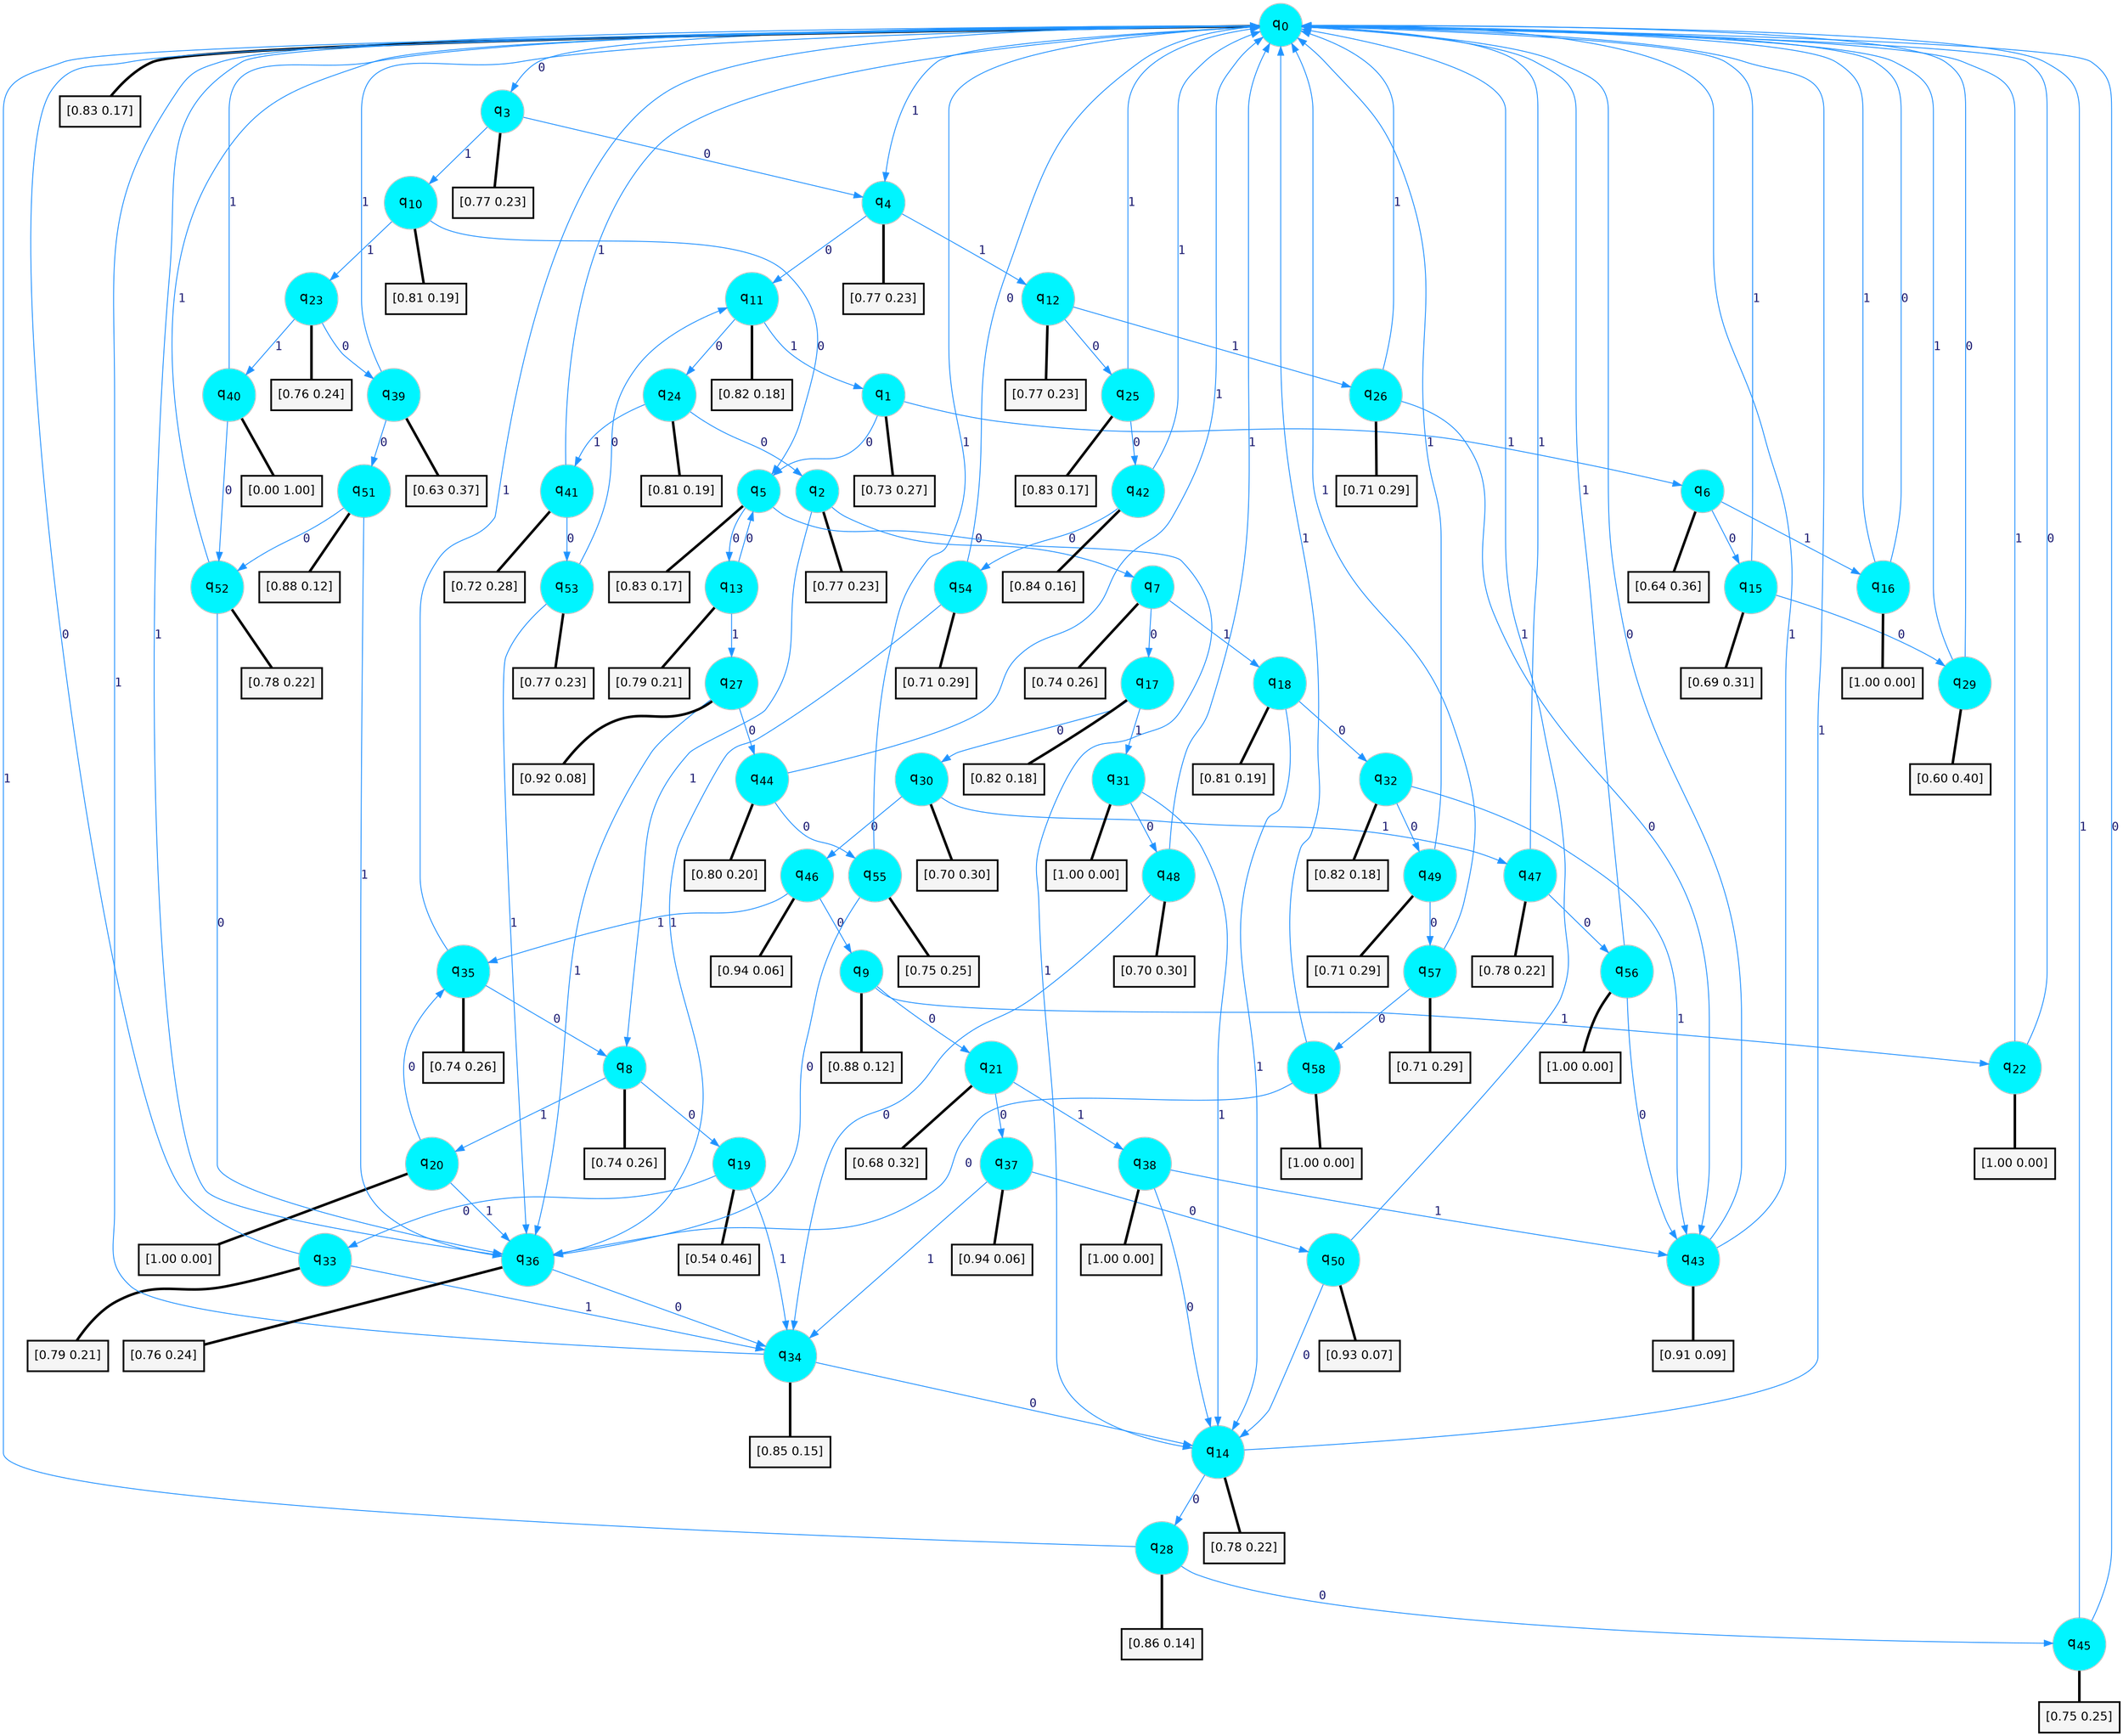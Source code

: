 digraph G {
graph [
bgcolor=transparent, dpi=300, rankdir=TD, size="40,25"];
node [
color=gray, fillcolor=turquoise1, fontcolor=black, fontname=Helvetica, fontsize=16, fontweight=bold, shape=circle, style=filled];
edge [
arrowsize=1, color=dodgerblue1, fontcolor=midnightblue, fontname=courier, fontweight=bold, penwidth=1, style=solid, weight=20];
0[label=<q<SUB>0</SUB>>];
1[label=<q<SUB>1</SUB>>];
2[label=<q<SUB>2</SUB>>];
3[label=<q<SUB>3</SUB>>];
4[label=<q<SUB>4</SUB>>];
5[label=<q<SUB>5</SUB>>];
6[label=<q<SUB>6</SUB>>];
7[label=<q<SUB>7</SUB>>];
8[label=<q<SUB>8</SUB>>];
9[label=<q<SUB>9</SUB>>];
10[label=<q<SUB>10</SUB>>];
11[label=<q<SUB>11</SUB>>];
12[label=<q<SUB>12</SUB>>];
13[label=<q<SUB>13</SUB>>];
14[label=<q<SUB>14</SUB>>];
15[label=<q<SUB>15</SUB>>];
16[label=<q<SUB>16</SUB>>];
17[label=<q<SUB>17</SUB>>];
18[label=<q<SUB>18</SUB>>];
19[label=<q<SUB>19</SUB>>];
20[label=<q<SUB>20</SUB>>];
21[label=<q<SUB>21</SUB>>];
22[label=<q<SUB>22</SUB>>];
23[label=<q<SUB>23</SUB>>];
24[label=<q<SUB>24</SUB>>];
25[label=<q<SUB>25</SUB>>];
26[label=<q<SUB>26</SUB>>];
27[label=<q<SUB>27</SUB>>];
28[label=<q<SUB>28</SUB>>];
29[label=<q<SUB>29</SUB>>];
30[label=<q<SUB>30</SUB>>];
31[label=<q<SUB>31</SUB>>];
32[label=<q<SUB>32</SUB>>];
33[label=<q<SUB>33</SUB>>];
34[label=<q<SUB>34</SUB>>];
35[label=<q<SUB>35</SUB>>];
36[label=<q<SUB>36</SUB>>];
37[label=<q<SUB>37</SUB>>];
38[label=<q<SUB>38</SUB>>];
39[label=<q<SUB>39</SUB>>];
40[label=<q<SUB>40</SUB>>];
41[label=<q<SUB>41</SUB>>];
42[label=<q<SUB>42</SUB>>];
43[label=<q<SUB>43</SUB>>];
44[label=<q<SUB>44</SUB>>];
45[label=<q<SUB>45</SUB>>];
46[label=<q<SUB>46</SUB>>];
47[label=<q<SUB>47</SUB>>];
48[label=<q<SUB>48</SUB>>];
49[label=<q<SUB>49</SUB>>];
50[label=<q<SUB>50</SUB>>];
51[label=<q<SUB>51</SUB>>];
52[label=<q<SUB>52</SUB>>];
53[label=<q<SUB>53</SUB>>];
54[label=<q<SUB>54</SUB>>];
55[label=<q<SUB>55</SUB>>];
56[label=<q<SUB>56</SUB>>];
57[label=<q<SUB>57</SUB>>];
58[label=<q<SUB>58</SUB>>];
59[label="[0.83 0.17]", shape=box,fontcolor=black, fontname=Helvetica, fontsize=14, penwidth=2, fillcolor=whitesmoke,color=black];
60[label="[0.73 0.27]", shape=box,fontcolor=black, fontname=Helvetica, fontsize=14, penwidth=2, fillcolor=whitesmoke,color=black];
61[label="[0.77 0.23]", shape=box,fontcolor=black, fontname=Helvetica, fontsize=14, penwidth=2, fillcolor=whitesmoke,color=black];
62[label="[0.77 0.23]", shape=box,fontcolor=black, fontname=Helvetica, fontsize=14, penwidth=2, fillcolor=whitesmoke,color=black];
63[label="[0.77 0.23]", shape=box,fontcolor=black, fontname=Helvetica, fontsize=14, penwidth=2, fillcolor=whitesmoke,color=black];
64[label="[0.83 0.17]", shape=box,fontcolor=black, fontname=Helvetica, fontsize=14, penwidth=2, fillcolor=whitesmoke,color=black];
65[label="[0.64 0.36]", shape=box,fontcolor=black, fontname=Helvetica, fontsize=14, penwidth=2, fillcolor=whitesmoke,color=black];
66[label="[0.74 0.26]", shape=box,fontcolor=black, fontname=Helvetica, fontsize=14, penwidth=2, fillcolor=whitesmoke,color=black];
67[label="[0.74 0.26]", shape=box,fontcolor=black, fontname=Helvetica, fontsize=14, penwidth=2, fillcolor=whitesmoke,color=black];
68[label="[0.88 0.12]", shape=box,fontcolor=black, fontname=Helvetica, fontsize=14, penwidth=2, fillcolor=whitesmoke,color=black];
69[label="[0.81 0.19]", shape=box,fontcolor=black, fontname=Helvetica, fontsize=14, penwidth=2, fillcolor=whitesmoke,color=black];
70[label="[0.82 0.18]", shape=box,fontcolor=black, fontname=Helvetica, fontsize=14, penwidth=2, fillcolor=whitesmoke,color=black];
71[label="[0.77 0.23]", shape=box,fontcolor=black, fontname=Helvetica, fontsize=14, penwidth=2, fillcolor=whitesmoke,color=black];
72[label="[0.79 0.21]", shape=box,fontcolor=black, fontname=Helvetica, fontsize=14, penwidth=2, fillcolor=whitesmoke,color=black];
73[label="[0.78 0.22]", shape=box,fontcolor=black, fontname=Helvetica, fontsize=14, penwidth=2, fillcolor=whitesmoke,color=black];
74[label="[0.69 0.31]", shape=box,fontcolor=black, fontname=Helvetica, fontsize=14, penwidth=2, fillcolor=whitesmoke,color=black];
75[label="[1.00 0.00]", shape=box,fontcolor=black, fontname=Helvetica, fontsize=14, penwidth=2, fillcolor=whitesmoke,color=black];
76[label="[0.82 0.18]", shape=box,fontcolor=black, fontname=Helvetica, fontsize=14, penwidth=2, fillcolor=whitesmoke,color=black];
77[label="[0.81 0.19]", shape=box,fontcolor=black, fontname=Helvetica, fontsize=14, penwidth=2, fillcolor=whitesmoke,color=black];
78[label="[0.54 0.46]", shape=box,fontcolor=black, fontname=Helvetica, fontsize=14, penwidth=2, fillcolor=whitesmoke,color=black];
79[label="[1.00 0.00]", shape=box,fontcolor=black, fontname=Helvetica, fontsize=14, penwidth=2, fillcolor=whitesmoke,color=black];
80[label="[0.68 0.32]", shape=box,fontcolor=black, fontname=Helvetica, fontsize=14, penwidth=2, fillcolor=whitesmoke,color=black];
81[label="[1.00 0.00]", shape=box,fontcolor=black, fontname=Helvetica, fontsize=14, penwidth=2, fillcolor=whitesmoke,color=black];
82[label="[0.76 0.24]", shape=box,fontcolor=black, fontname=Helvetica, fontsize=14, penwidth=2, fillcolor=whitesmoke,color=black];
83[label="[0.81 0.19]", shape=box,fontcolor=black, fontname=Helvetica, fontsize=14, penwidth=2, fillcolor=whitesmoke,color=black];
84[label="[0.83 0.17]", shape=box,fontcolor=black, fontname=Helvetica, fontsize=14, penwidth=2, fillcolor=whitesmoke,color=black];
85[label="[0.71 0.29]", shape=box,fontcolor=black, fontname=Helvetica, fontsize=14, penwidth=2, fillcolor=whitesmoke,color=black];
86[label="[0.92 0.08]", shape=box,fontcolor=black, fontname=Helvetica, fontsize=14, penwidth=2, fillcolor=whitesmoke,color=black];
87[label="[0.86 0.14]", shape=box,fontcolor=black, fontname=Helvetica, fontsize=14, penwidth=2, fillcolor=whitesmoke,color=black];
88[label="[0.60 0.40]", shape=box,fontcolor=black, fontname=Helvetica, fontsize=14, penwidth=2, fillcolor=whitesmoke,color=black];
89[label="[0.70 0.30]", shape=box,fontcolor=black, fontname=Helvetica, fontsize=14, penwidth=2, fillcolor=whitesmoke,color=black];
90[label="[1.00 0.00]", shape=box,fontcolor=black, fontname=Helvetica, fontsize=14, penwidth=2, fillcolor=whitesmoke,color=black];
91[label="[0.82 0.18]", shape=box,fontcolor=black, fontname=Helvetica, fontsize=14, penwidth=2, fillcolor=whitesmoke,color=black];
92[label="[0.79 0.21]", shape=box,fontcolor=black, fontname=Helvetica, fontsize=14, penwidth=2, fillcolor=whitesmoke,color=black];
93[label="[0.85 0.15]", shape=box,fontcolor=black, fontname=Helvetica, fontsize=14, penwidth=2, fillcolor=whitesmoke,color=black];
94[label="[0.74 0.26]", shape=box,fontcolor=black, fontname=Helvetica, fontsize=14, penwidth=2, fillcolor=whitesmoke,color=black];
95[label="[0.76 0.24]", shape=box,fontcolor=black, fontname=Helvetica, fontsize=14, penwidth=2, fillcolor=whitesmoke,color=black];
96[label="[0.94 0.06]", shape=box,fontcolor=black, fontname=Helvetica, fontsize=14, penwidth=2, fillcolor=whitesmoke,color=black];
97[label="[1.00 0.00]", shape=box,fontcolor=black, fontname=Helvetica, fontsize=14, penwidth=2, fillcolor=whitesmoke,color=black];
98[label="[0.63 0.37]", shape=box,fontcolor=black, fontname=Helvetica, fontsize=14, penwidth=2, fillcolor=whitesmoke,color=black];
99[label="[0.00 1.00]", shape=box,fontcolor=black, fontname=Helvetica, fontsize=14, penwidth=2, fillcolor=whitesmoke,color=black];
100[label="[0.72 0.28]", shape=box,fontcolor=black, fontname=Helvetica, fontsize=14, penwidth=2, fillcolor=whitesmoke,color=black];
101[label="[0.84 0.16]", shape=box,fontcolor=black, fontname=Helvetica, fontsize=14, penwidth=2, fillcolor=whitesmoke,color=black];
102[label="[0.91 0.09]", shape=box,fontcolor=black, fontname=Helvetica, fontsize=14, penwidth=2, fillcolor=whitesmoke,color=black];
103[label="[0.80 0.20]", shape=box,fontcolor=black, fontname=Helvetica, fontsize=14, penwidth=2, fillcolor=whitesmoke,color=black];
104[label="[0.75 0.25]", shape=box,fontcolor=black, fontname=Helvetica, fontsize=14, penwidth=2, fillcolor=whitesmoke,color=black];
105[label="[0.94 0.06]", shape=box,fontcolor=black, fontname=Helvetica, fontsize=14, penwidth=2, fillcolor=whitesmoke,color=black];
106[label="[0.78 0.22]", shape=box,fontcolor=black, fontname=Helvetica, fontsize=14, penwidth=2, fillcolor=whitesmoke,color=black];
107[label="[0.70 0.30]", shape=box,fontcolor=black, fontname=Helvetica, fontsize=14, penwidth=2, fillcolor=whitesmoke,color=black];
108[label="[0.71 0.29]", shape=box,fontcolor=black, fontname=Helvetica, fontsize=14, penwidth=2, fillcolor=whitesmoke,color=black];
109[label="[0.93 0.07]", shape=box,fontcolor=black, fontname=Helvetica, fontsize=14, penwidth=2, fillcolor=whitesmoke,color=black];
110[label="[0.88 0.12]", shape=box,fontcolor=black, fontname=Helvetica, fontsize=14, penwidth=2, fillcolor=whitesmoke,color=black];
111[label="[0.78 0.22]", shape=box,fontcolor=black, fontname=Helvetica, fontsize=14, penwidth=2, fillcolor=whitesmoke,color=black];
112[label="[0.77 0.23]", shape=box,fontcolor=black, fontname=Helvetica, fontsize=14, penwidth=2, fillcolor=whitesmoke,color=black];
113[label="[0.71 0.29]", shape=box,fontcolor=black, fontname=Helvetica, fontsize=14, penwidth=2, fillcolor=whitesmoke,color=black];
114[label="[0.75 0.25]", shape=box,fontcolor=black, fontname=Helvetica, fontsize=14, penwidth=2, fillcolor=whitesmoke,color=black];
115[label="[1.00 0.00]", shape=box,fontcolor=black, fontname=Helvetica, fontsize=14, penwidth=2, fillcolor=whitesmoke,color=black];
116[label="[0.71 0.29]", shape=box,fontcolor=black, fontname=Helvetica, fontsize=14, penwidth=2, fillcolor=whitesmoke,color=black];
117[label="[1.00 0.00]", shape=box,fontcolor=black, fontname=Helvetica, fontsize=14, penwidth=2, fillcolor=whitesmoke,color=black];
0->3 [label=0];
0->4 [label=1];
0->59 [arrowhead=none, penwidth=3,color=black];
1->5 [label=0];
1->6 [label=1];
1->60 [arrowhead=none, penwidth=3,color=black];
2->7 [label=0];
2->8 [label=1];
2->61 [arrowhead=none, penwidth=3,color=black];
3->4 [label=0];
3->10 [label=1];
3->62 [arrowhead=none, penwidth=3,color=black];
4->11 [label=0];
4->12 [label=1];
4->63 [arrowhead=none, penwidth=3,color=black];
5->13 [label=0];
5->14 [label=1];
5->64 [arrowhead=none, penwidth=3,color=black];
6->15 [label=0];
6->16 [label=1];
6->65 [arrowhead=none, penwidth=3,color=black];
7->17 [label=0];
7->18 [label=1];
7->66 [arrowhead=none, penwidth=3,color=black];
8->19 [label=0];
8->20 [label=1];
8->67 [arrowhead=none, penwidth=3,color=black];
9->21 [label=0];
9->22 [label=1];
9->68 [arrowhead=none, penwidth=3,color=black];
10->5 [label=0];
10->23 [label=1];
10->69 [arrowhead=none, penwidth=3,color=black];
11->24 [label=0];
11->1 [label=1];
11->70 [arrowhead=none, penwidth=3,color=black];
12->25 [label=0];
12->26 [label=1];
12->71 [arrowhead=none, penwidth=3,color=black];
13->5 [label=0];
13->27 [label=1];
13->72 [arrowhead=none, penwidth=3,color=black];
14->28 [label=0];
14->0 [label=1];
14->73 [arrowhead=none, penwidth=3,color=black];
15->29 [label=0];
15->0 [label=1];
15->74 [arrowhead=none, penwidth=3,color=black];
16->0 [label=0];
16->0 [label=1];
16->75 [arrowhead=none, penwidth=3,color=black];
17->30 [label=0];
17->31 [label=1];
17->76 [arrowhead=none, penwidth=3,color=black];
18->32 [label=0];
18->14 [label=1];
18->77 [arrowhead=none, penwidth=3,color=black];
19->33 [label=0];
19->34 [label=1];
19->78 [arrowhead=none, penwidth=3,color=black];
20->35 [label=0];
20->36 [label=1];
20->79 [arrowhead=none, penwidth=3,color=black];
21->37 [label=0];
21->38 [label=1];
21->80 [arrowhead=none, penwidth=3,color=black];
22->0 [label=0];
22->0 [label=1];
22->81 [arrowhead=none, penwidth=3,color=black];
23->39 [label=0];
23->40 [label=1];
23->82 [arrowhead=none, penwidth=3,color=black];
24->2 [label=0];
24->41 [label=1];
24->83 [arrowhead=none, penwidth=3,color=black];
25->42 [label=0];
25->0 [label=1];
25->84 [arrowhead=none, penwidth=3,color=black];
26->43 [label=0];
26->0 [label=1];
26->85 [arrowhead=none, penwidth=3,color=black];
27->44 [label=0];
27->36 [label=1];
27->86 [arrowhead=none, penwidth=3,color=black];
28->45 [label=0];
28->0 [label=1];
28->87 [arrowhead=none, penwidth=3,color=black];
29->0 [label=0];
29->0 [label=1];
29->88 [arrowhead=none, penwidth=3,color=black];
30->46 [label=0];
30->47 [label=1];
30->89 [arrowhead=none, penwidth=3,color=black];
31->48 [label=0];
31->14 [label=1];
31->90 [arrowhead=none, penwidth=3,color=black];
32->49 [label=0];
32->43 [label=1];
32->91 [arrowhead=none, penwidth=3,color=black];
33->0 [label=0];
33->34 [label=1];
33->92 [arrowhead=none, penwidth=3,color=black];
34->14 [label=0];
34->0 [label=1];
34->93 [arrowhead=none, penwidth=3,color=black];
35->8 [label=0];
35->0 [label=1];
35->94 [arrowhead=none, penwidth=3,color=black];
36->34 [label=0];
36->0 [label=1];
36->95 [arrowhead=none, penwidth=3,color=black];
37->50 [label=0];
37->34 [label=1];
37->96 [arrowhead=none, penwidth=3,color=black];
38->14 [label=0];
38->43 [label=1];
38->97 [arrowhead=none, penwidth=3,color=black];
39->51 [label=0];
39->0 [label=1];
39->98 [arrowhead=none, penwidth=3,color=black];
40->52 [label=0];
40->0 [label=1];
40->99 [arrowhead=none, penwidth=3,color=black];
41->53 [label=0];
41->0 [label=1];
41->100 [arrowhead=none, penwidth=3,color=black];
42->54 [label=0];
42->0 [label=1];
42->101 [arrowhead=none, penwidth=3,color=black];
43->0 [label=0];
43->0 [label=1];
43->102 [arrowhead=none, penwidth=3,color=black];
44->55 [label=0];
44->0 [label=1];
44->103 [arrowhead=none, penwidth=3,color=black];
45->0 [label=0];
45->0 [label=1];
45->104 [arrowhead=none, penwidth=3,color=black];
46->9 [label=0];
46->35 [label=1];
46->105 [arrowhead=none, penwidth=3,color=black];
47->56 [label=0];
47->0 [label=1];
47->106 [arrowhead=none, penwidth=3,color=black];
48->34 [label=0];
48->0 [label=1];
48->107 [arrowhead=none, penwidth=3,color=black];
49->57 [label=0];
49->0 [label=1];
49->108 [arrowhead=none, penwidth=3,color=black];
50->14 [label=0];
50->0 [label=1];
50->109 [arrowhead=none, penwidth=3,color=black];
51->52 [label=0];
51->36 [label=1];
51->110 [arrowhead=none, penwidth=3,color=black];
52->36 [label=0];
52->0 [label=1];
52->111 [arrowhead=none, penwidth=3,color=black];
53->11 [label=0];
53->36 [label=1];
53->112 [arrowhead=none, penwidth=3,color=black];
54->0 [label=0];
54->36 [label=1];
54->113 [arrowhead=none, penwidth=3,color=black];
55->36 [label=0];
55->0 [label=1];
55->114 [arrowhead=none, penwidth=3,color=black];
56->43 [label=0];
56->0 [label=1];
56->115 [arrowhead=none, penwidth=3,color=black];
57->58 [label=0];
57->0 [label=1];
57->116 [arrowhead=none, penwidth=3,color=black];
58->36 [label=0];
58->0 [label=1];
58->117 [arrowhead=none, penwidth=3,color=black];
}
